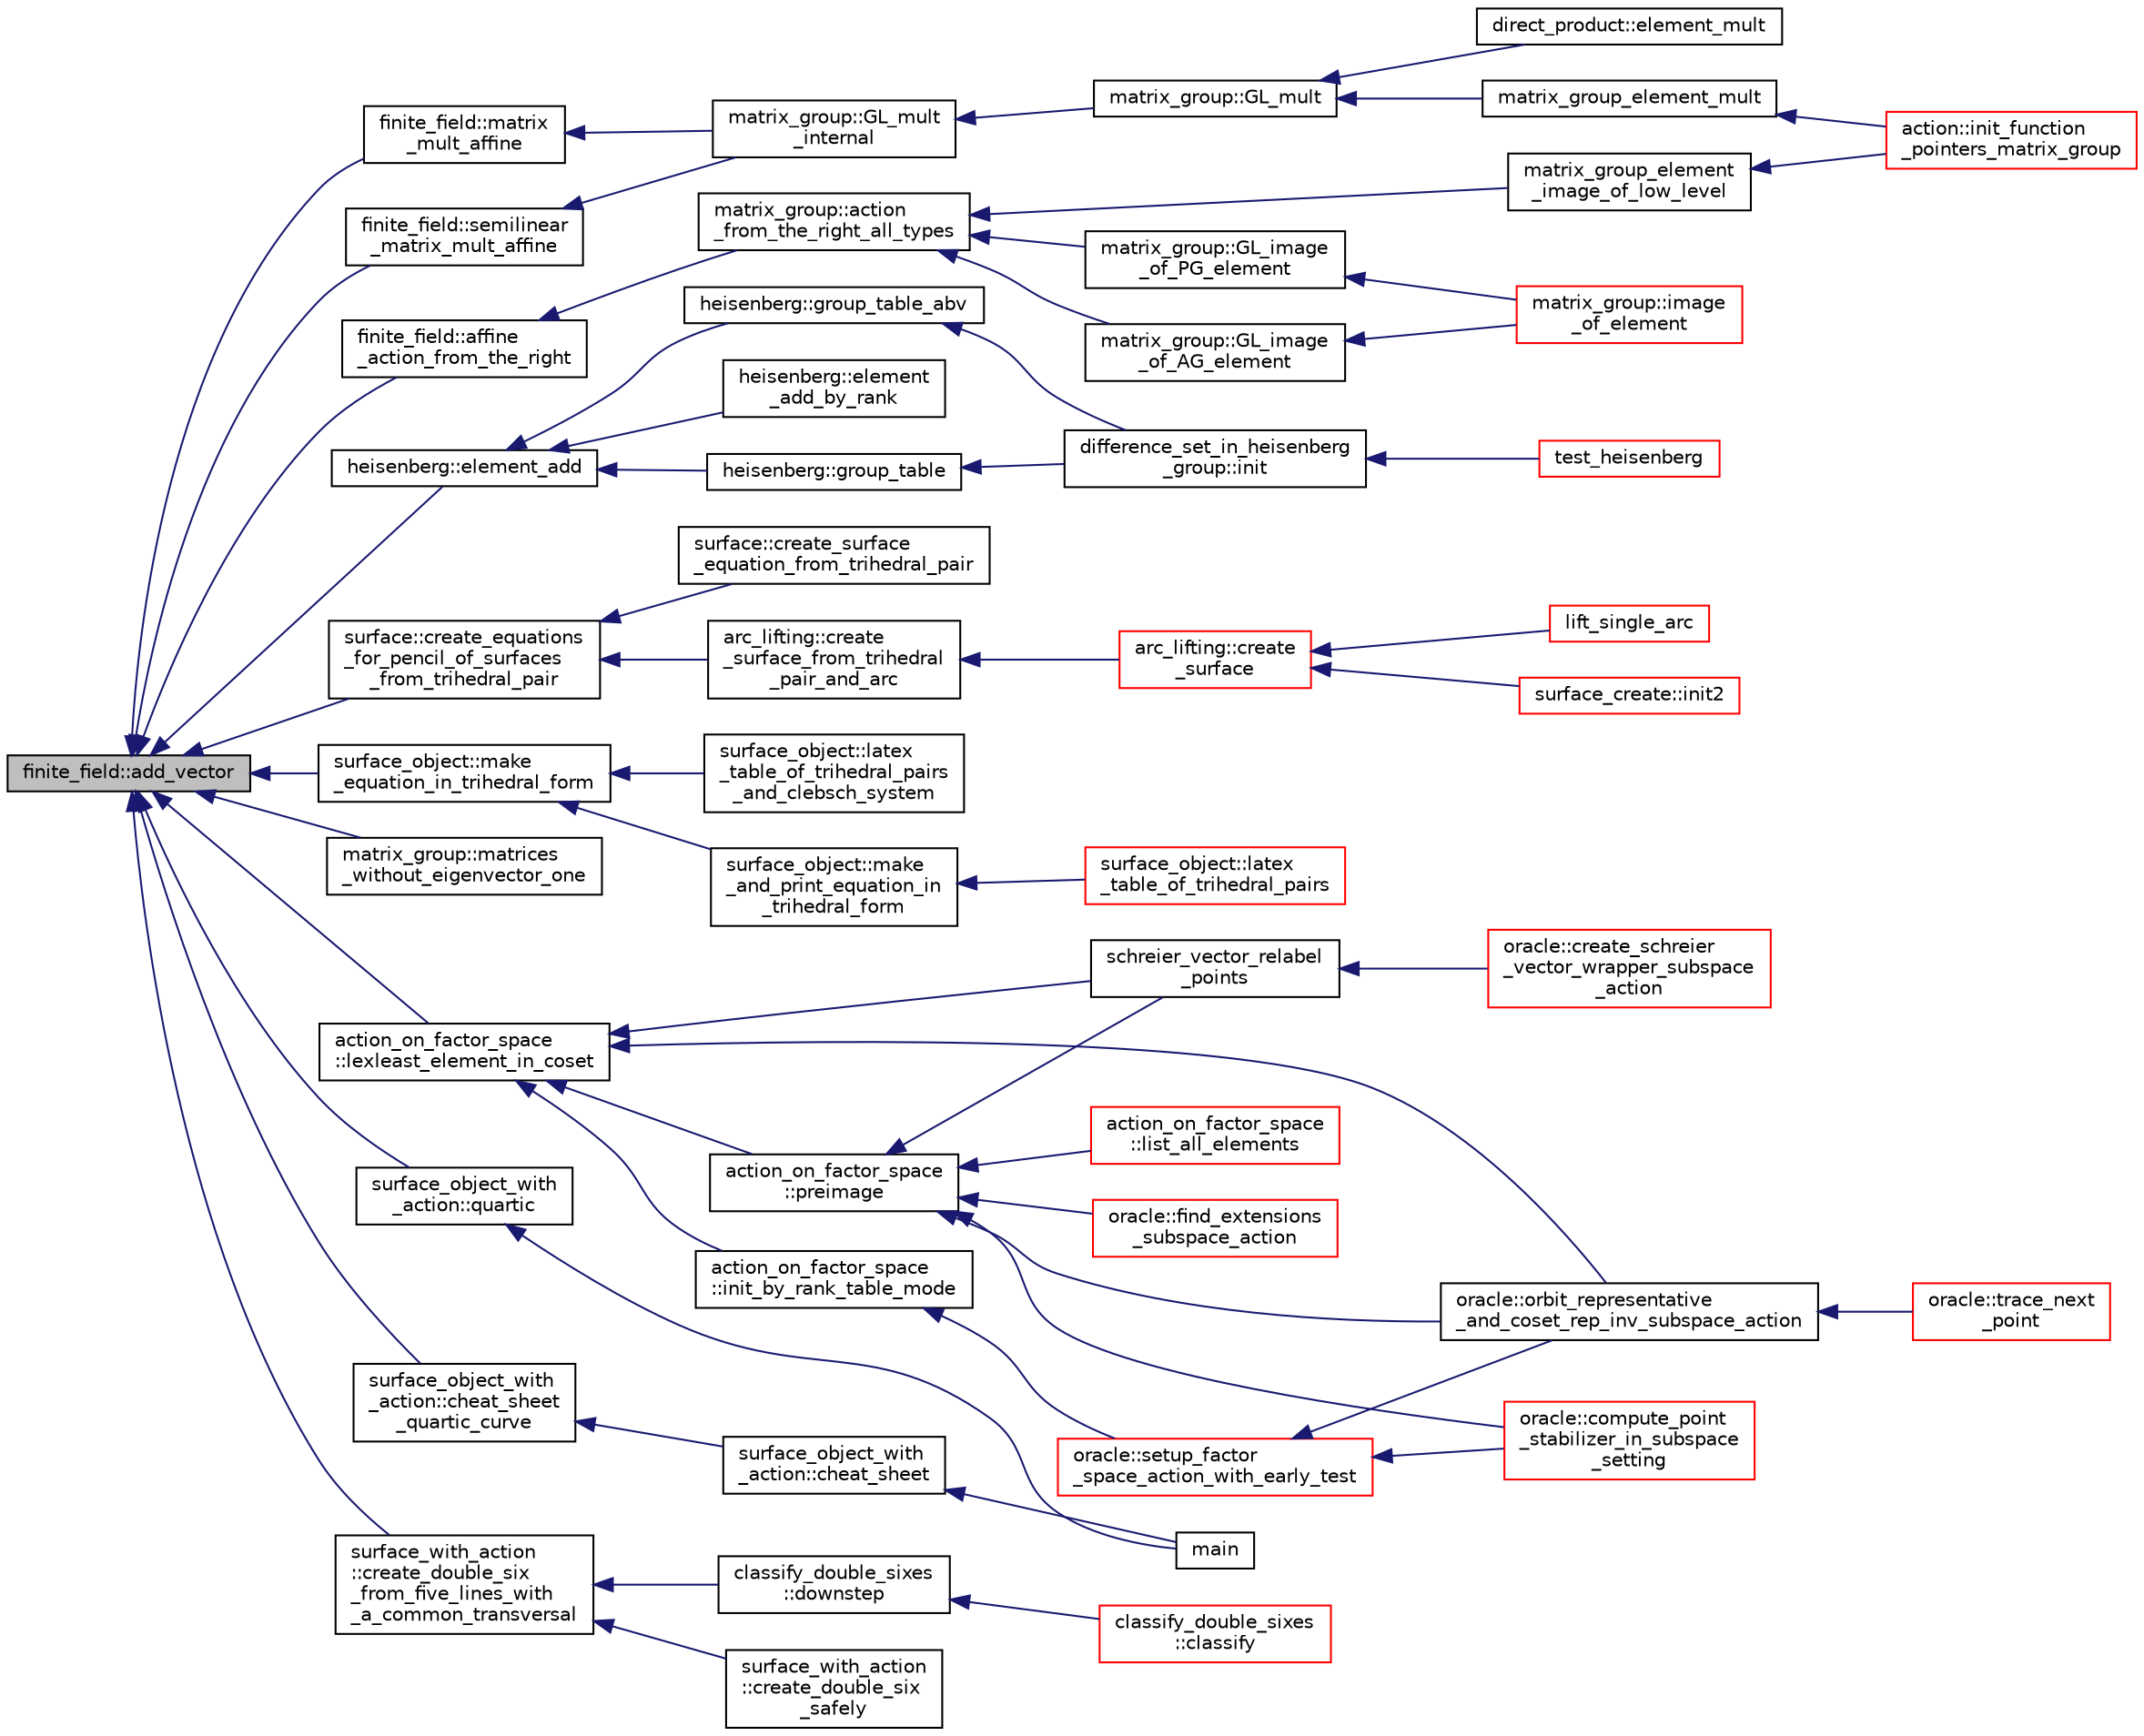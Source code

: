 digraph "finite_field::add_vector"
{
  edge [fontname="Helvetica",fontsize="10",labelfontname="Helvetica",labelfontsize="10"];
  node [fontname="Helvetica",fontsize="10",shape=record];
  rankdir="LR";
  Node1159 [label="finite_field::add_vector",height=0.2,width=0.4,color="black", fillcolor="grey75", style="filled", fontcolor="black"];
  Node1159 -> Node1160 [dir="back",color="midnightblue",fontsize="10",style="solid",fontname="Helvetica"];
  Node1160 [label="finite_field::matrix\l_mult_affine",height=0.2,width=0.4,color="black", fillcolor="white", style="filled",URL="$df/d5a/classfinite__field.html#aca6f762505a3dd274c7facc0fdd3dde5"];
  Node1160 -> Node1161 [dir="back",color="midnightblue",fontsize="10",style="solid",fontname="Helvetica"];
  Node1161 [label="matrix_group::GL_mult\l_internal",height=0.2,width=0.4,color="black", fillcolor="white", style="filled",URL="$d3/ded/classmatrix__group.html#aca1dcb8fefe348ee70e17c9286058658"];
  Node1161 -> Node1162 [dir="back",color="midnightblue",fontsize="10",style="solid",fontname="Helvetica"];
  Node1162 [label="matrix_group::GL_mult",height=0.2,width=0.4,color="black", fillcolor="white", style="filled",URL="$d3/ded/classmatrix__group.html#a21bccc677704730243372ba8431356e8"];
  Node1162 -> Node1163 [dir="back",color="midnightblue",fontsize="10",style="solid",fontname="Helvetica"];
  Node1163 [label="direct_product::element_mult",height=0.2,width=0.4,color="black", fillcolor="white", style="filled",URL="$dc/daf/classdirect__product.html#a688816284a47e791d8bf6a8cfbb78680"];
  Node1162 -> Node1164 [dir="back",color="midnightblue",fontsize="10",style="solid",fontname="Helvetica"];
  Node1164 [label="matrix_group_element_mult",height=0.2,width=0.4,color="black", fillcolor="white", style="filled",URL="$da/d0a/interface__matrix__group_8_c.html#ad887a3f020f1e4be419c39ae210ef16f"];
  Node1164 -> Node1165 [dir="back",color="midnightblue",fontsize="10",style="solid",fontname="Helvetica"];
  Node1165 [label="action::init_function\l_pointers_matrix_group",height=0.2,width=0.4,color="red", fillcolor="white", style="filled",URL="$d2/d86/classaction.html#a48cbc0106c21fdcb5ec74a9cf8f4e1d8"];
  Node1159 -> Node1207 [dir="back",color="midnightblue",fontsize="10",style="solid",fontname="Helvetica"];
  Node1207 [label="finite_field::semilinear\l_matrix_mult_affine",height=0.2,width=0.4,color="black", fillcolor="white", style="filled",URL="$df/d5a/classfinite__field.html#a90ca009a6fcaacf5cdd32aba6288d447"];
  Node1207 -> Node1161 [dir="back",color="midnightblue",fontsize="10",style="solid",fontname="Helvetica"];
  Node1159 -> Node1208 [dir="back",color="midnightblue",fontsize="10",style="solid",fontname="Helvetica"];
  Node1208 [label="finite_field::affine\l_action_from_the_right",height=0.2,width=0.4,color="black", fillcolor="white", style="filled",URL="$df/d5a/classfinite__field.html#ae3de2a55577f65d79eaba0b322e3b452"];
  Node1208 -> Node1209 [dir="back",color="midnightblue",fontsize="10",style="solid",fontname="Helvetica"];
  Node1209 [label="matrix_group::action\l_from_the_right_all_types",height=0.2,width=0.4,color="black", fillcolor="white", style="filled",URL="$d3/ded/classmatrix__group.html#a1ac0d651cc17062e338e00242ac0e2f6"];
  Node1209 -> Node1210 [dir="back",color="midnightblue",fontsize="10",style="solid",fontname="Helvetica"];
  Node1210 [label="matrix_group_element\l_image_of_low_level",height=0.2,width=0.4,color="black", fillcolor="white", style="filled",URL="$da/d0a/interface__matrix__group_8_c.html#a61f0765b18d490bcb66ed77c0d7af1df"];
  Node1210 -> Node1165 [dir="back",color="midnightblue",fontsize="10",style="solid",fontname="Helvetica"];
  Node1209 -> Node1211 [dir="back",color="midnightblue",fontsize="10",style="solid",fontname="Helvetica"];
  Node1211 [label="matrix_group::GL_image\l_of_PG_element",height=0.2,width=0.4,color="black", fillcolor="white", style="filled",URL="$d3/ded/classmatrix__group.html#a84036031f31b4e9ad9ffeed9af53d7c4"];
  Node1211 -> Node1212 [dir="back",color="midnightblue",fontsize="10",style="solid",fontname="Helvetica"];
  Node1212 [label="matrix_group::image\l_of_element",height=0.2,width=0.4,color="red", fillcolor="white", style="filled",URL="$d3/ded/classmatrix__group.html#abe0e1b5d8d046f05b8d3eaa72a9d4036"];
  Node1209 -> Node1215 [dir="back",color="midnightblue",fontsize="10",style="solid",fontname="Helvetica"];
  Node1215 [label="matrix_group::GL_image\l_of_AG_element",height=0.2,width=0.4,color="black", fillcolor="white", style="filled",URL="$d3/ded/classmatrix__group.html#aaf63feeb8e825cf652c60964b6d52498"];
  Node1215 -> Node1212 [dir="back",color="midnightblue",fontsize="10",style="solid",fontname="Helvetica"];
  Node1159 -> Node1216 [dir="back",color="midnightblue",fontsize="10",style="solid",fontname="Helvetica"];
  Node1216 [label="heisenberg::element_add",height=0.2,width=0.4,color="black", fillcolor="white", style="filled",URL="$d0/d1d/classheisenberg.html#afca08c599ec9225baedede3b0233bdec"];
  Node1216 -> Node1217 [dir="back",color="midnightblue",fontsize="10",style="solid",fontname="Helvetica"];
  Node1217 [label="heisenberg::element\l_add_by_rank",height=0.2,width=0.4,color="black", fillcolor="white", style="filled",URL="$d0/d1d/classheisenberg.html#a204fb1674976610c2853e645fb42fe63"];
  Node1216 -> Node1218 [dir="back",color="midnightblue",fontsize="10",style="solid",fontname="Helvetica"];
  Node1218 [label="heisenberg::group_table",height=0.2,width=0.4,color="black", fillcolor="white", style="filled",URL="$d0/d1d/classheisenberg.html#abe0b5eb10368096b3cb0fca084d00cff"];
  Node1218 -> Node1219 [dir="back",color="midnightblue",fontsize="10",style="solid",fontname="Helvetica"];
  Node1219 [label="difference_set_in_heisenberg\l_group::init",height=0.2,width=0.4,color="black", fillcolor="white", style="filled",URL="$de/d8a/classdifference__set__in__heisenberg__group.html#ab44797f49aa0c8858e79cdb118c0bfd4"];
  Node1219 -> Node1220 [dir="back",color="midnightblue",fontsize="10",style="solid",fontname="Helvetica"];
  Node1220 [label="test_heisenberg",height=0.2,width=0.4,color="red", fillcolor="white", style="filled",URL="$d7/db9/tao_8_c.html#a87d0c5c3b1f228ddbc4f326d3b662c24"];
  Node1216 -> Node1222 [dir="back",color="midnightblue",fontsize="10",style="solid",fontname="Helvetica"];
  Node1222 [label="heisenberg::group_table_abv",height=0.2,width=0.4,color="black", fillcolor="white", style="filled",URL="$d0/d1d/classheisenberg.html#aaabd8b71c8358a32f89a0ee59470a7b3"];
  Node1222 -> Node1219 [dir="back",color="midnightblue",fontsize="10",style="solid",fontname="Helvetica"];
  Node1159 -> Node1223 [dir="back",color="midnightblue",fontsize="10",style="solid",fontname="Helvetica"];
  Node1223 [label="surface::create_equations\l_for_pencil_of_surfaces\l_from_trihedral_pair",height=0.2,width=0.4,color="black", fillcolor="white", style="filled",URL="$d5/d88/classsurface.html#a3bdfac2b8808cb00eb11e54d38e45039"];
  Node1223 -> Node1224 [dir="back",color="midnightblue",fontsize="10",style="solid",fontname="Helvetica"];
  Node1224 [label="surface::create_surface\l_equation_from_trihedral_pair",height=0.2,width=0.4,color="black", fillcolor="white", style="filled",URL="$d5/d88/classsurface.html#a39c89c2c3826d0d79d54ec69fb35a35e"];
  Node1223 -> Node1225 [dir="back",color="midnightblue",fontsize="10",style="solid",fontname="Helvetica"];
  Node1225 [label="arc_lifting::create\l_surface_from_trihedral\l_pair_and_arc",height=0.2,width=0.4,color="black", fillcolor="white", style="filled",URL="$dc/db7/classarc__lifting.html#a947fc1f7d5456a5654eef22b14c70317"];
  Node1225 -> Node1226 [dir="back",color="midnightblue",fontsize="10",style="solid",fontname="Helvetica"];
  Node1226 [label="arc_lifting::create\l_surface",height=0.2,width=0.4,color="red", fillcolor="white", style="filled",URL="$dc/db7/classarc__lifting.html#a2b1fd46281de9ff3fef00fc122d39b2b"];
  Node1226 -> Node1227 [dir="back",color="midnightblue",fontsize="10",style="solid",fontname="Helvetica"];
  Node1227 [label="lift_single_arc",height=0.2,width=0.4,color="red", fillcolor="white", style="filled",URL="$d6/dc3/arc__lifting__main_8_c.html#a0bdc148f70112959722a40cf9758d54b"];
  Node1226 -> Node1228 [dir="back",color="midnightblue",fontsize="10",style="solid",fontname="Helvetica"];
  Node1228 [label="surface_create::init2",height=0.2,width=0.4,color="red", fillcolor="white", style="filled",URL="$de/da4/classsurface__create.html#a0d600640f7dd62d5a6c36443effdab59"];
  Node1159 -> Node1232 [dir="back",color="midnightblue",fontsize="10",style="solid",fontname="Helvetica"];
  Node1232 [label="surface_object::make\l_equation_in_trihedral_form",height=0.2,width=0.4,color="black", fillcolor="white", style="filled",URL="$df/df8/classsurface__object.html#a27fe2b23c959d65da1c1cac88a38ca08"];
  Node1232 -> Node1233 [dir="back",color="midnightblue",fontsize="10",style="solid",fontname="Helvetica"];
  Node1233 [label="surface_object::latex\l_table_of_trihedral_pairs\l_and_clebsch_system",height=0.2,width=0.4,color="black", fillcolor="white", style="filled",URL="$df/df8/classsurface__object.html#a174ac7ffea380b2c2593fbe540da38c4"];
  Node1232 -> Node1234 [dir="back",color="midnightblue",fontsize="10",style="solid",fontname="Helvetica"];
  Node1234 [label="surface_object::make\l_and_print_equation_in\l_trihedral_form",height=0.2,width=0.4,color="black", fillcolor="white", style="filled",URL="$df/df8/classsurface__object.html#a02b3921d146d4b171a0f5e45e08cd8fc"];
  Node1234 -> Node1235 [dir="back",color="midnightblue",fontsize="10",style="solid",fontname="Helvetica"];
  Node1235 [label="surface_object::latex\l_table_of_trihedral_pairs",height=0.2,width=0.4,color="red", fillcolor="white", style="filled",URL="$df/df8/classsurface__object.html#ae64b2ea950f99fb467960a0f2cbe7aa7"];
  Node1159 -> Node1237 [dir="back",color="midnightblue",fontsize="10",style="solid",fontname="Helvetica"];
  Node1237 [label="matrix_group::matrices\l_without_eigenvector_one",height=0.2,width=0.4,color="black", fillcolor="white", style="filled",URL="$d3/ded/classmatrix__group.html#aaa152420f958c5cf15d0fdce9f10a39b"];
  Node1159 -> Node1238 [dir="back",color="midnightblue",fontsize="10",style="solid",fontname="Helvetica"];
  Node1238 [label="action_on_factor_space\l::lexleast_element_in_coset",height=0.2,width=0.4,color="black", fillcolor="white", style="filled",URL="$d5/d25/classaction__on__factor__space.html#a33e754f3a9ccf760c12a3d3f40d66140"];
  Node1238 -> Node1239 [dir="back",color="midnightblue",fontsize="10",style="solid",fontname="Helvetica"];
  Node1239 [label="action_on_factor_space\l::init_by_rank_table_mode",height=0.2,width=0.4,color="black", fillcolor="white", style="filled",URL="$d5/d25/classaction__on__factor__space.html#a646e085b55e8160d943415c0238b5906"];
  Node1239 -> Node1240 [dir="back",color="midnightblue",fontsize="10",style="solid",fontname="Helvetica"];
  Node1240 [label="oracle::setup_factor\l_space_action_with_early_test",height=0.2,width=0.4,color="red", fillcolor="white", style="filled",URL="$d7/da7/classoracle.html#a7c26a85886666829e9727df91d2f01ad"];
  Node1240 -> Node1241 [dir="back",color="midnightblue",fontsize="10",style="solid",fontname="Helvetica"];
  Node1241 [label="oracle::compute_point\l_stabilizer_in_subspace\l_setting",height=0.2,width=0.4,color="red", fillcolor="white", style="filled",URL="$d7/da7/classoracle.html#ac88b56b30c84a4b5cd9b75869d468025"];
  Node1240 -> Node1304 [dir="back",color="midnightblue",fontsize="10",style="solid",fontname="Helvetica"];
  Node1304 [label="oracle::orbit_representative\l_and_coset_rep_inv_subspace_action",height=0.2,width=0.4,color="black", fillcolor="white", style="filled",URL="$d7/da7/classoracle.html#a5a4d27cde89e99450305410536b51915"];
  Node1304 -> Node1305 [dir="back",color="midnightblue",fontsize="10",style="solid",fontname="Helvetica"];
  Node1305 [label="oracle::trace_next\l_point",height=0.2,width=0.4,color="red", fillcolor="white", style="filled",URL="$d7/da7/classoracle.html#ae86c3f9d4b95b5a6e88ee0959942ecde"];
  Node1238 -> Node1308 [dir="back",color="midnightblue",fontsize="10",style="solid",fontname="Helvetica"];
  Node1308 [label="action_on_factor_space\l::preimage",height=0.2,width=0.4,color="black", fillcolor="white", style="filled",URL="$d5/d25/classaction__on__factor__space.html#aecf47f35bdb5f4abaf9071d927032761"];
  Node1308 -> Node1309 [dir="back",color="midnightblue",fontsize="10",style="solid",fontname="Helvetica"];
  Node1309 [label="action_on_factor_space\l::list_all_elements",height=0.2,width=0.4,color="red", fillcolor="white", style="filled",URL="$d5/d25/classaction__on__factor__space.html#a9ed3bf2d32594600a1e6f39837236202"];
  Node1308 -> Node1241 [dir="back",color="midnightblue",fontsize="10",style="solid",fontname="Helvetica"];
  Node1308 -> Node1318 [dir="back",color="midnightblue",fontsize="10",style="solid",fontname="Helvetica"];
  Node1318 [label="oracle::find_extensions\l_subspace_action",height=0.2,width=0.4,color="red", fillcolor="white", style="filled",URL="$d7/da7/classoracle.html#a7fde1637fd91cd998a4857c135a6c512"];
  Node1308 -> Node1319 [dir="back",color="midnightblue",fontsize="10",style="solid",fontname="Helvetica"];
  Node1319 [label="schreier_vector_relabel\l_points",height=0.2,width=0.4,color="black", fillcolor="white", style="filled",URL="$df/dc9/snakes__and__ladders_8h.html#ae98947edc50a9e66619bd56a3b1bc9ec"];
  Node1319 -> Node1320 [dir="back",color="midnightblue",fontsize="10",style="solid",fontname="Helvetica"];
  Node1320 [label="oracle::create_schreier\l_vector_wrapper_subspace\l_action",height=0.2,width=0.4,color="red", fillcolor="white", style="filled",URL="$d7/da7/classoracle.html#a250fe1c81f6109c01b0b030ccba537b3"];
  Node1308 -> Node1304 [dir="back",color="midnightblue",fontsize="10",style="solid",fontname="Helvetica"];
  Node1238 -> Node1319 [dir="back",color="midnightblue",fontsize="10",style="solid",fontname="Helvetica"];
  Node1238 -> Node1304 [dir="back",color="midnightblue",fontsize="10",style="solid",fontname="Helvetica"];
  Node1159 -> Node1321 [dir="back",color="midnightblue",fontsize="10",style="solid",fontname="Helvetica"];
  Node1321 [label="surface_object_with\l_action::quartic",height=0.2,width=0.4,color="black", fillcolor="white", style="filled",URL="$db/d28/classsurface__object__with__action.html#a0143b698eb050332a79ed95f7d274ada"];
  Node1321 -> Node1194 [dir="back",color="midnightblue",fontsize="10",style="solid",fontname="Helvetica"];
  Node1194 [label="main",height=0.2,width=0.4,color="black", fillcolor="white", style="filled",URL="$d2/dfa/create__surface__main_8_c.html#a217dbf8b442f20279ea00b898af96f52"];
  Node1159 -> Node1322 [dir="back",color="midnightblue",fontsize="10",style="solid",fontname="Helvetica"];
  Node1322 [label="surface_object_with\l_action::cheat_sheet\l_quartic_curve",height=0.2,width=0.4,color="black", fillcolor="white", style="filled",URL="$db/d28/classsurface__object__with__action.html#a7f42e37fc76dd9b6b113e35c2b886b36"];
  Node1322 -> Node1323 [dir="back",color="midnightblue",fontsize="10",style="solid",fontname="Helvetica"];
  Node1323 [label="surface_object_with\l_action::cheat_sheet",height=0.2,width=0.4,color="black", fillcolor="white", style="filled",URL="$db/d28/classsurface__object__with__action.html#a13371a6bb26f27759adcc0f7292b12d2"];
  Node1323 -> Node1194 [dir="back",color="midnightblue",fontsize="10",style="solid",fontname="Helvetica"];
  Node1159 -> Node1324 [dir="back",color="midnightblue",fontsize="10",style="solid",fontname="Helvetica"];
  Node1324 [label="surface_with_action\l::create_double_six\l_from_five_lines_with\l_a_common_transversal",height=0.2,width=0.4,color="black", fillcolor="white", style="filled",URL="$d8/df9/classsurface__with__action.html#a870db90931112560e814493c70f768ab"];
  Node1324 -> Node1325 [dir="back",color="midnightblue",fontsize="10",style="solid",fontname="Helvetica"];
  Node1325 [label="classify_double_sixes\l::downstep",height=0.2,width=0.4,color="black", fillcolor="white", style="filled",URL="$dd/d23/classclassify__double__sixes.html#aed4b1460612fe2fd5b4e4611e83b2806"];
  Node1325 -> Node1326 [dir="back",color="midnightblue",fontsize="10",style="solid",fontname="Helvetica"];
  Node1326 [label="classify_double_sixes\l::classify",height=0.2,width=0.4,color="red", fillcolor="white", style="filled",URL="$dd/d23/classclassify__double__sixes.html#aa22b7c156d68376a603743c8b43a58ef"];
  Node1324 -> Node1327 [dir="back",color="midnightblue",fontsize="10",style="solid",fontname="Helvetica"];
  Node1327 [label="surface_with_action\l::create_double_six\l_safely",height=0.2,width=0.4,color="black", fillcolor="white", style="filled",URL="$d8/df9/classsurface__with__action.html#a5d151dc90786f5466eb08dc1e2939170"];
}
